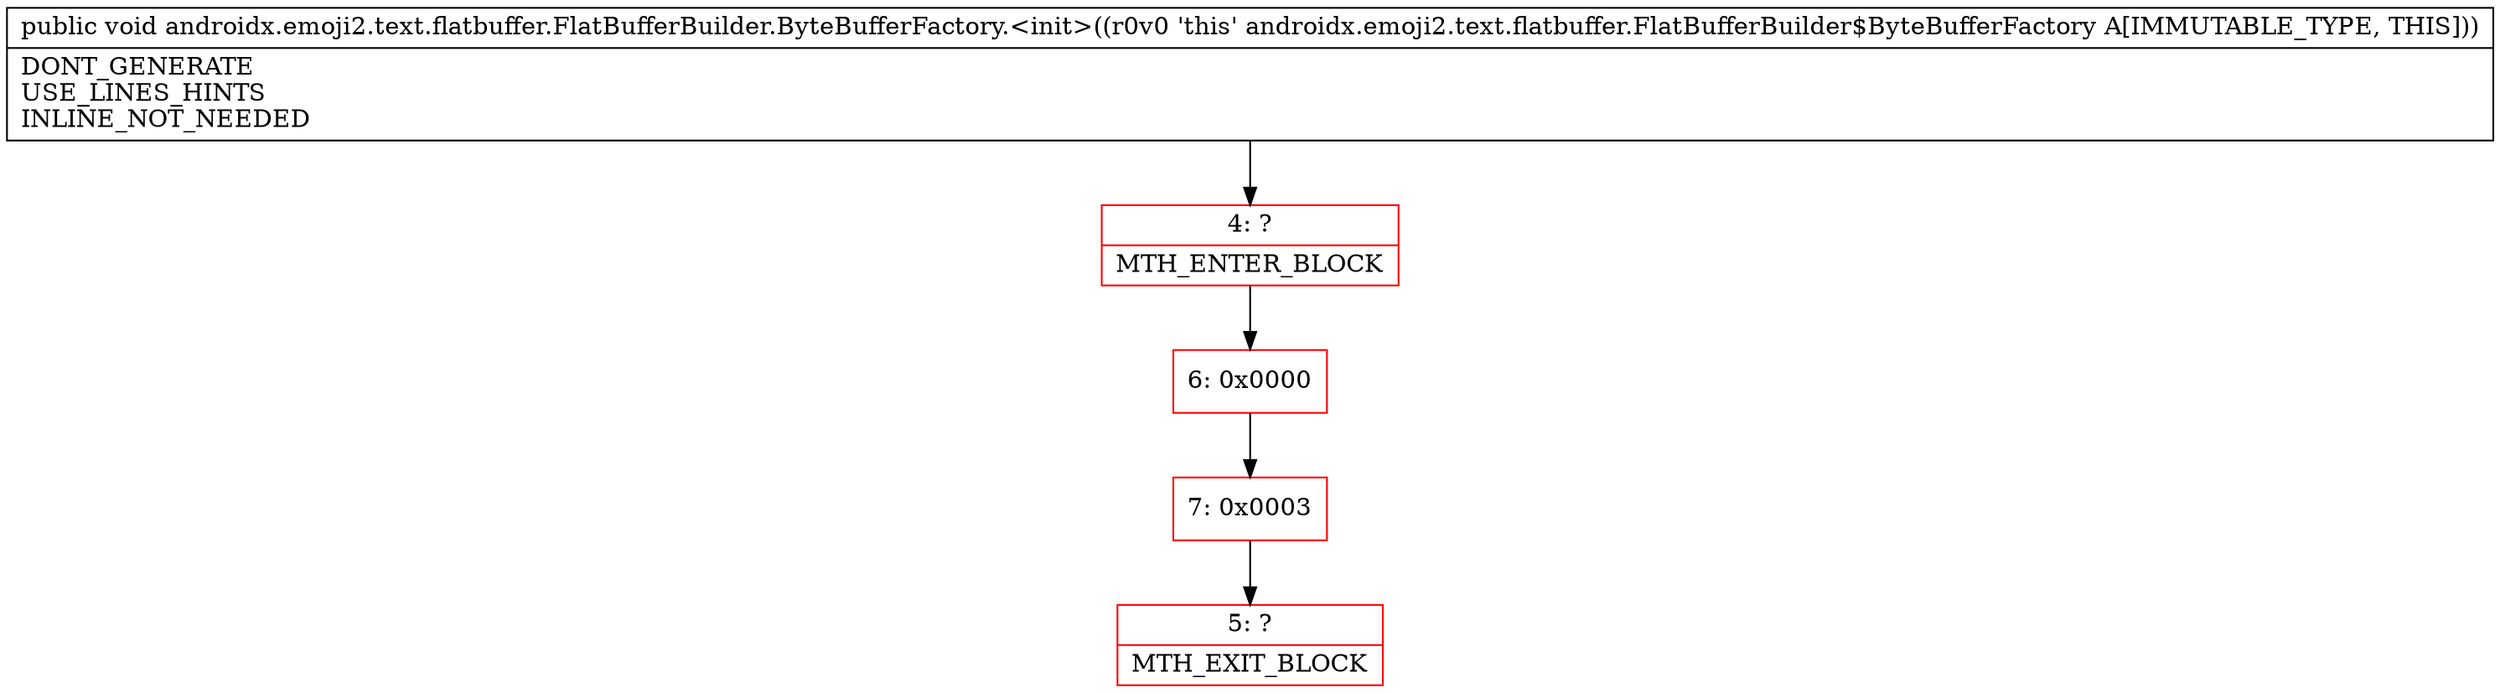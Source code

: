 digraph "CFG forandroidx.emoji2.text.flatbuffer.FlatBufferBuilder.ByteBufferFactory.\<init\>()V" {
subgraph cluster_Region_1478052886 {
label = "R(0)";
node [shape=record,color=blue];
}
Node_4 [shape=record,color=red,label="{4\:\ ?|MTH_ENTER_BLOCK\l}"];
Node_6 [shape=record,color=red,label="{6\:\ 0x0000}"];
Node_7 [shape=record,color=red,label="{7\:\ 0x0003}"];
Node_5 [shape=record,color=red,label="{5\:\ ?|MTH_EXIT_BLOCK\l}"];
MethodNode[shape=record,label="{public void androidx.emoji2.text.flatbuffer.FlatBufferBuilder.ByteBufferFactory.\<init\>((r0v0 'this' androidx.emoji2.text.flatbuffer.FlatBufferBuilder$ByteBufferFactory A[IMMUTABLE_TYPE, THIS]))  | DONT_GENERATE\lUSE_LINES_HINTS\lINLINE_NOT_NEEDED\l}"];
MethodNode -> Node_4;Node_4 -> Node_6;
Node_6 -> Node_7;
Node_7 -> Node_5;
}


